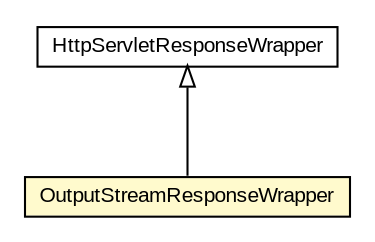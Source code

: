 #!/usr/local/bin/dot
#
# Class diagram 
# Generated by UMLGraph version R5_6-24-gf6e263 (http://www.umlgraph.org/)
#

digraph G {
	edge [fontname="arial",fontsize=10,labelfontname="arial",labelfontsize=10];
	node [fontname="arial",fontsize=10,shape=plaintext];
	nodesep=0.25;
	ranksep=0.5;
	// org.miloss.fgsms.agents.OutputStreamResponseWrapper
	c804208 [label=<<table title="org.miloss.fgsms.agents.OutputStreamResponseWrapper" border="0" cellborder="1" cellspacing="0" cellpadding="2" port="p" bgcolor="lemonChiffon" href="./OutputStreamResponseWrapper.html">
		<tr><td><table border="0" cellspacing="0" cellpadding="1">
<tr><td align="center" balign="center"> OutputStreamResponseWrapper </td></tr>
		</table></td></tr>
		</table>>, URL="./OutputStreamResponseWrapper.html", fontname="arial", fontcolor="black", fontsize=10.0];
	//org.miloss.fgsms.agents.OutputStreamResponseWrapper extends javax.servlet.http.HttpServletResponseWrapper
	c804496:p -> c804208:p [dir=back,arrowtail=empty];
	// javax.servlet.http.HttpServletResponseWrapper
	c804496 [label=<<table title="javax.servlet.http.HttpServletResponseWrapper" border="0" cellborder="1" cellspacing="0" cellpadding="2" port="p" href="http://java.sun.com/j2se/1.4.2/docs/api/javax/servlet/http/HttpServletResponseWrapper.html">
		<tr><td><table border="0" cellspacing="0" cellpadding="1">
<tr><td align="center" balign="center"> HttpServletResponseWrapper </td></tr>
		</table></td></tr>
		</table>>, URL="http://java.sun.com/j2se/1.4.2/docs/api/javax/servlet/http/HttpServletResponseWrapper.html", fontname="arial", fontcolor="black", fontsize=10.0];
}

